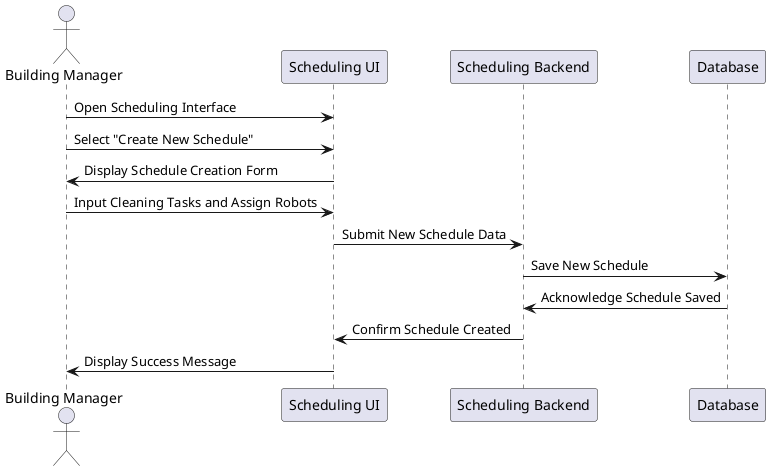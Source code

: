 @startuml CreatingSchedule
actor "Building Manager" as BM
participant "Scheduling UI" as UI
participant "Scheduling Backend" as BE
participant "Database" as DB

BM -> UI : Open Scheduling Interface
BM -> UI : Select "Create New Schedule"
UI -> BM : Display Schedule Creation Form
BM -> UI : Input Cleaning Tasks and Assign Robots
UI -> BE : Submit New Schedule Data
BE -> DB : Save New Schedule
DB -> BE : Acknowledge Schedule Saved
BE -> UI : Confirm Schedule Created
UI -> BM : Display Success Message

@enduml
